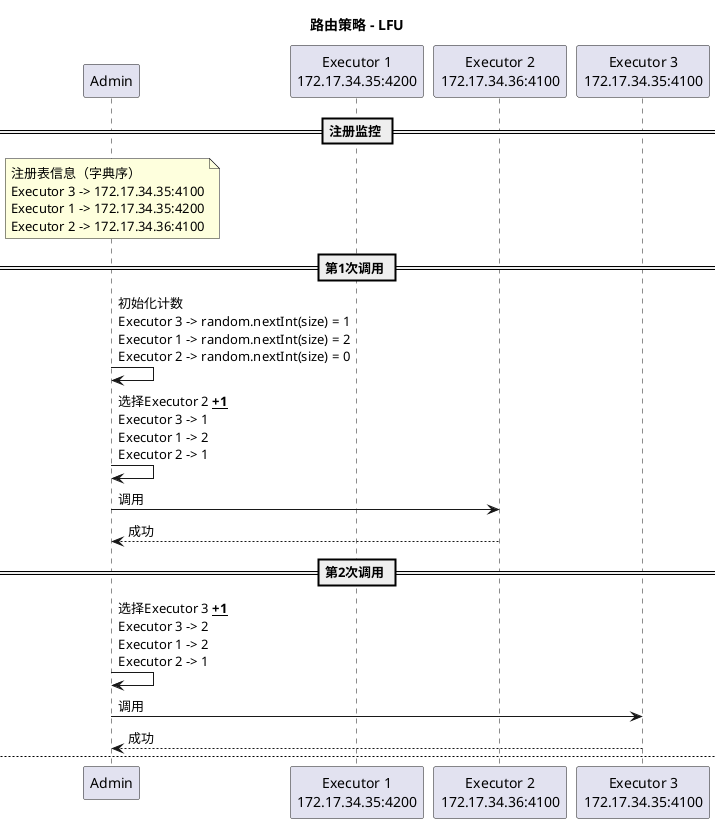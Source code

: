 @startuml
title 路由策略 - LFU

participant a as "Admin" order 10
participant e1 as "Executor 1\n172.17.34.35:4200" order 20
participant e2 as "Executor 2\n172.17.34.36:4100" order 30
participant e3 as "Executor 3\n172.17.34.35:4100" order 40

== 注册监控 ==
note over a
    注册表信息（字典序）
    Executor 3 -> 172.17.34.35:4100
    Executor 1 -> 172.17.34.35:4200
    Executor 2 -> 172.17.34.36:4100
end note

== 第1次调用 ==
a -> a : \
初始化计数\n\
Executor 3 -> random.nextInt(size) = 1\n\
Executor 1 -> random.nextInt(size) = 2\n\
Executor 2 -> random.nextInt(size) = 0
a -> a : \
选择Executor 2 __**+1**__\n\
Executor 3 -> 1\n\
Executor 1 -> 2\n\
Executor 2 -> 1
a -> e2 : 调用
a <-- e2 : 成功

== 第2次调用 ==
a -> a : \
选择Executor 3 __**+1**__\n\
Executor 3 -> 2\n\
Executor 1 -> 2\n\
Executor 2 -> 1
a -> e3 : 调用
a <-- e3 : 成功

newpage

== 重置计数，非严格LFU ==
note over a
    时机
    1. Admin刚启动
    2. Executor第一次加入
    3. 计数 > 1,000,000
    4. 每隔24小时
end note
@enduml